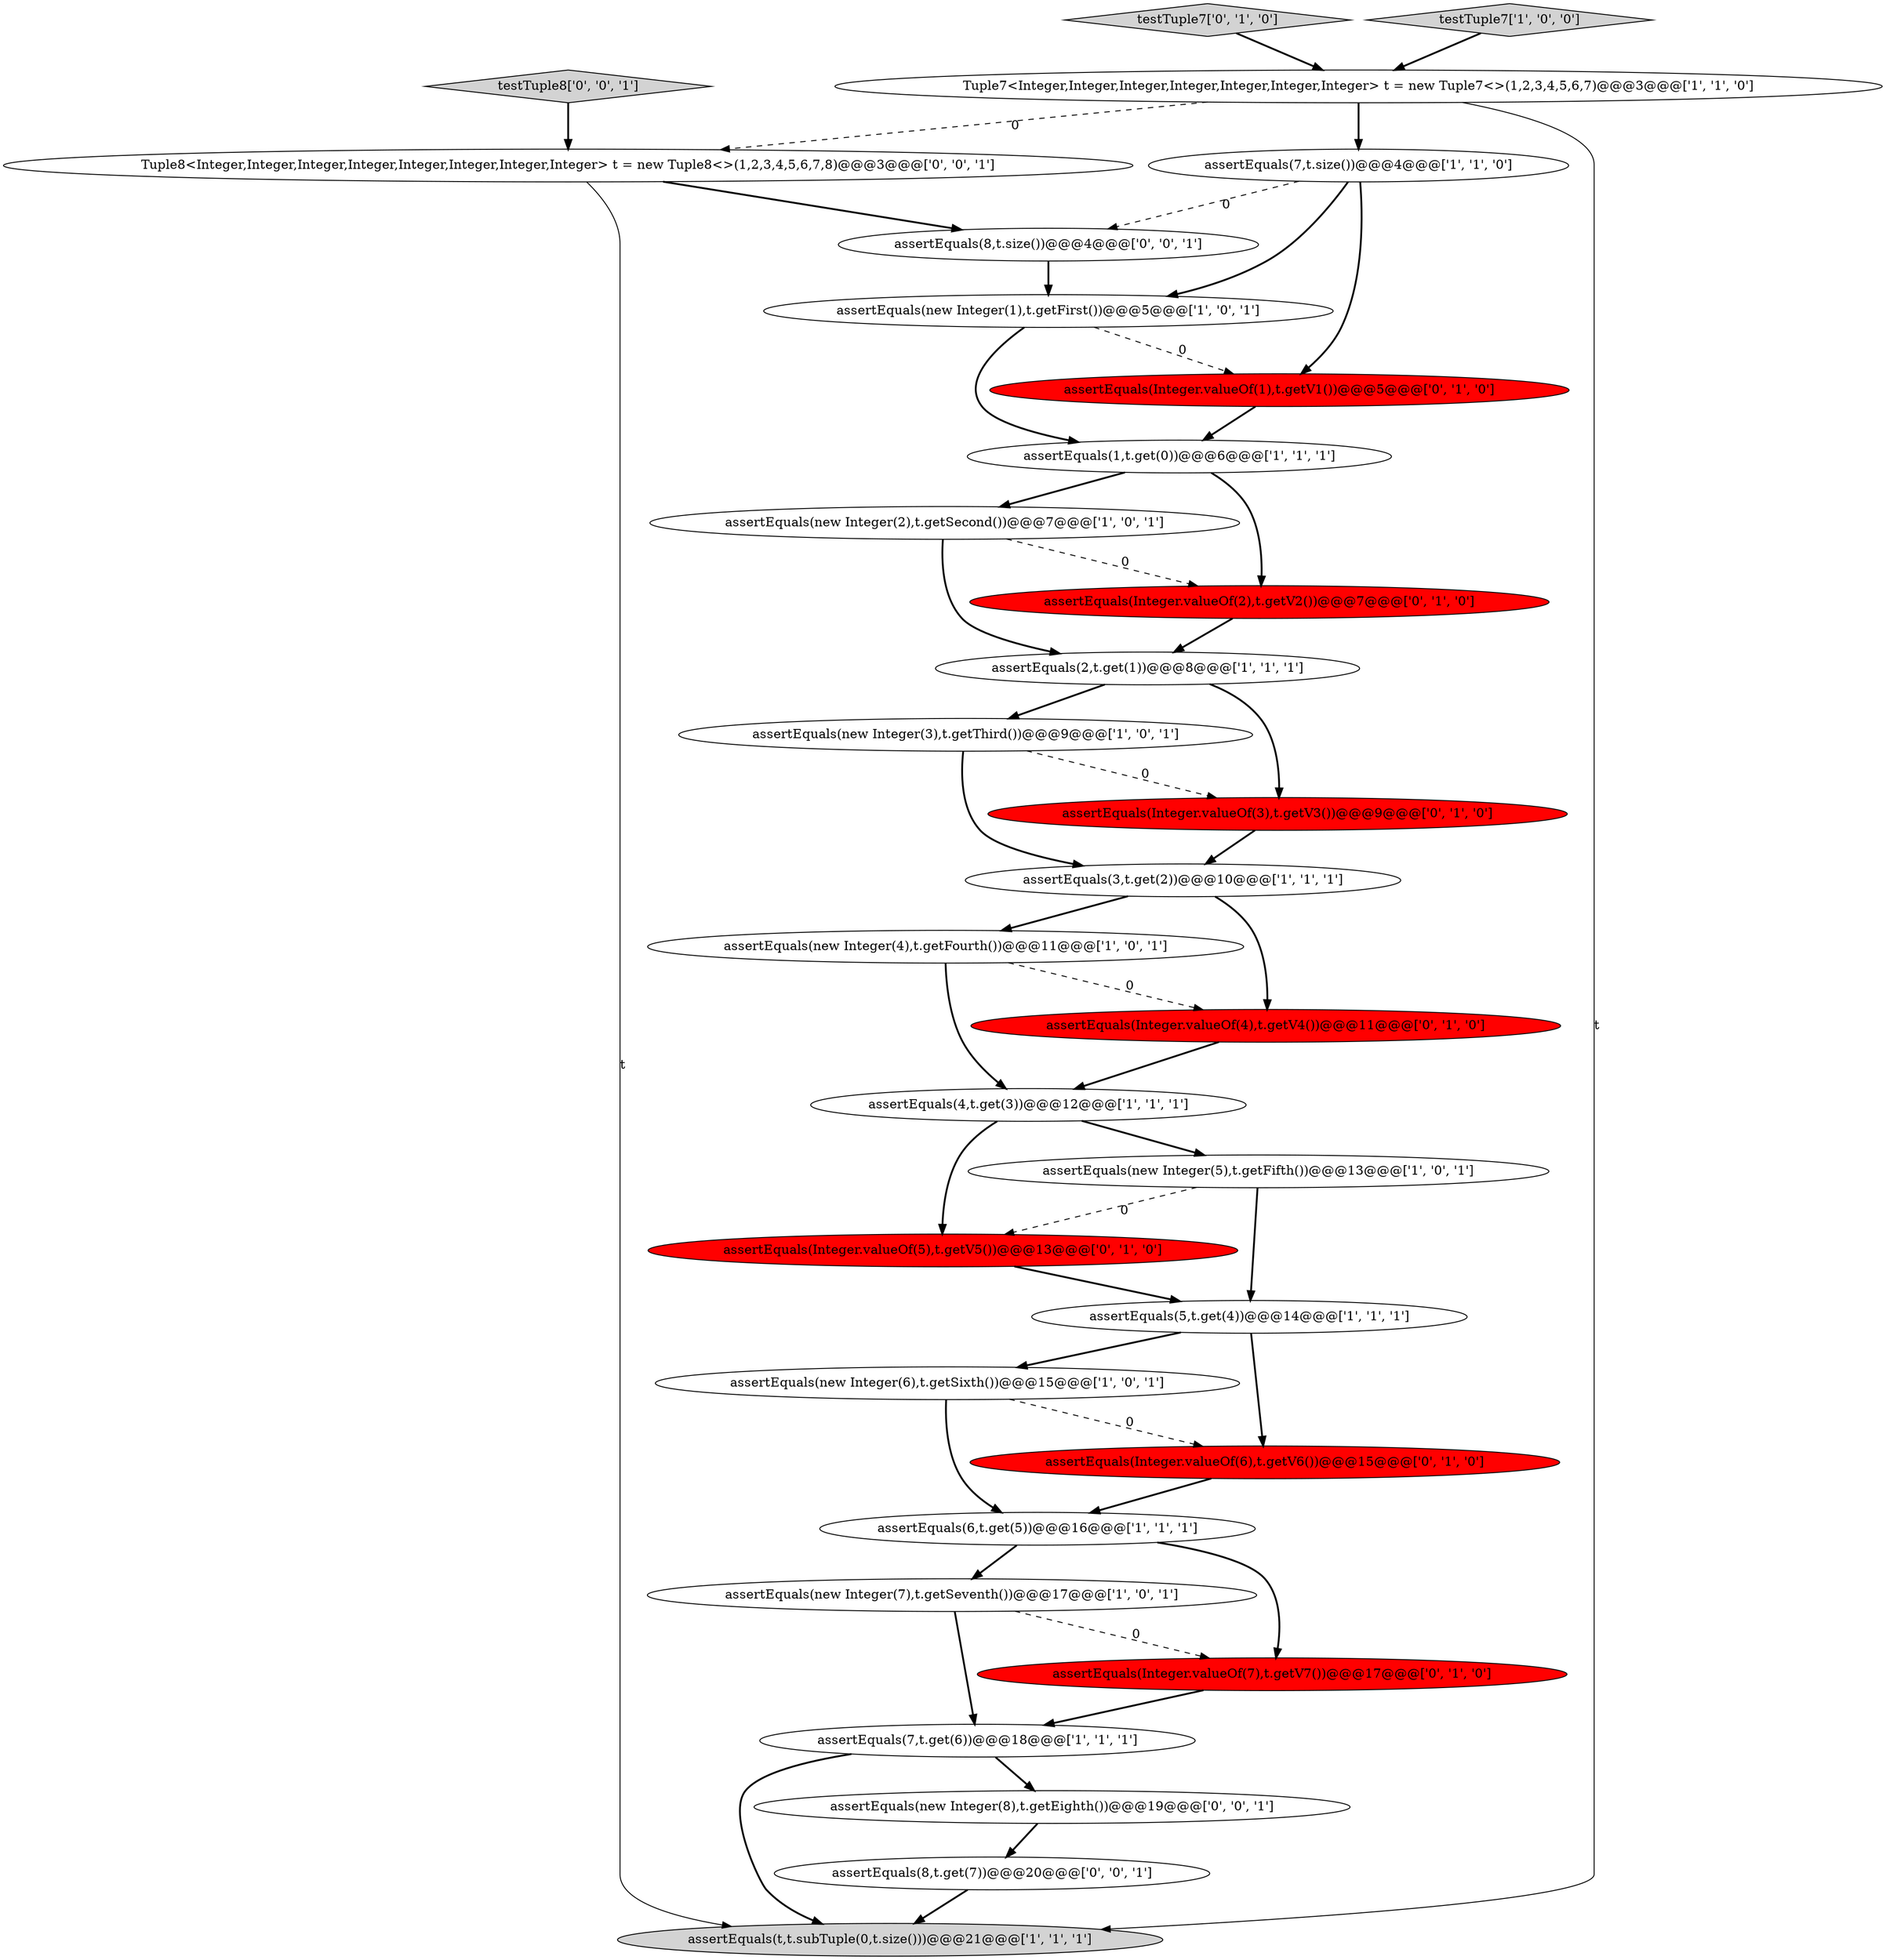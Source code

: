 digraph {
2 [style = filled, label = "assertEquals(6,t.get(5))@@@16@@@['1', '1', '1']", fillcolor = white, shape = ellipse image = "AAA0AAABBB1BBB"];
4 [style = filled, label = "Tuple7<Integer,Integer,Integer,Integer,Integer,Integer,Integer> t = new Tuple7<>(1,2,3,4,5,6,7)@@@3@@@['1', '1', '0']", fillcolor = white, shape = ellipse image = "AAA0AAABBB1BBB"];
13 [style = filled, label = "assertEquals(4,t.get(3))@@@12@@@['1', '1', '1']", fillcolor = white, shape = ellipse image = "AAA0AAABBB1BBB"];
0 [style = filled, label = "assertEquals(new Integer(7),t.getSeventh())@@@17@@@['1', '0', '1']", fillcolor = white, shape = ellipse image = "AAA0AAABBB1BBB"];
24 [style = filled, label = "assertEquals(Integer.valueOf(6),t.getV6())@@@15@@@['0', '1', '0']", fillcolor = red, shape = ellipse image = "AAA1AAABBB2BBB"];
21 [style = filled, label = "assertEquals(Integer.valueOf(5),t.getV5())@@@13@@@['0', '1', '0']", fillcolor = red, shape = ellipse image = "AAA1AAABBB2BBB"];
28 [style = filled, label = "assertEquals(8,t.get(7))@@@20@@@['0', '0', '1']", fillcolor = white, shape = ellipse image = "AAA0AAABBB3BBB"];
29 [style = filled, label = "testTuple8['0', '0', '1']", fillcolor = lightgray, shape = diamond image = "AAA0AAABBB3BBB"];
8 [style = filled, label = "assertEquals(new Integer(1),t.getFirst())@@@5@@@['1', '0', '1']", fillcolor = white, shape = ellipse image = "AAA0AAABBB1BBB"];
18 [style = filled, label = "assertEquals(Integer.valueOf(2),t.getV2())@@@7@@@['0', '1', '0']", fillcolor = red, shape = ellipse image = "AAA1AAABBB2BBB"];
19 [style = filled, label = "testTuple7['0', '1', '0']", fillcolor = lightgray, shape = diamond image = "AAA0AAABBB2BBB"];
15 [style = filled, label = "assertEquals(new Integer(3),t.getThird())@@@9@@@['1', '0', '1']", fillcolor = white, shape = ellipse image = "AAA0AAABBB1BBB"];
27 [style = filled, label = "assertEquals(8,t.size())@@@4@@@['0', '0', '1']", fillcolor = white, shape = ellipse image = "AAA0AAABBB3BBB"];
23 [style = filled, label = "assertEquals(Integer.valueOf(1),t.getV1())@@@5@@@['0', '1', '0']", fillcolor = red, shape = ellipse image = "AAA1AAABBB2BBB"];
9 [style = filled, label = "assertEquals(new Integer(2),t.getSecond())@@@7@@@['1', '0', '1']", fillcolor = white, shape = ellipse image = "AAA0AAABBB1BBB"];
25 [style = filled, label = "assertEquals(Integer.valueOf(7),t.getV7())@@@17@@@['0', '1', '0']", fillcolor = red, shape = ellipse image = "AAA1AAABBB2BBB"];
26 [style = filled, label = "assertEquals(new Integer(8),t.getEighth())@@@19@@@['0', '0', '1']", fillcolor = white, shape = ellipse image = "AAA0AAABBB3BBB"];
5 [style = filled, label = "assertEquals(2,t.get(1))@@@8@@@['1', '1', '1']", fillcolor = white, shape = ellipse image = "AAA0AAABBB1BBB"];
12 [style = filled, label = "assertEquals(new Integer(4),t.getFourth())@@@11@@@['1', '0', '1']", fillcolor = white, shape = ellipse image = "AAA0AAABBB1BBB"];
16 [style = filled, label = "testTuple7['1', '0', '0']", fillcolor = lightgray, shape = diamond image = "AAA0AAABBB1BBB"];
20 [style = filled, label = "assertEquals(Integer.valueOf(3),t.getV3())@@@9@@@['0', '1', '0']", fillcolor = red, shape = ellipse image = "AAA1AAABBB2BBB"];
6 [style = filled, label = "assertEquals(new Integer(6),t.getSixth())@@@15@@@['1', '0', '1']", fillcolor = white, shape = ellipse image = "AAA0AAABBB1BBB"];
14 [style = filled, label = "assertEquals(7,t.size())@@@4@@@['1', '1', '0']", fillcolor = white, shape = ellipse image = "AAA0AAABBB1BBB"];
3 [style = filled, label = "assertEquals(t,t.subTuple(0,t.size()))@@@21@@@['1', '1', '1']", fillcolor = lightgray, shape = ellipse image = "AAA0AAABBB1BBB"];
30 [style = filled, label = "Tuple8<Integer,Integer,Integer,Integer,Integer,Integer,Integer,Integer> t = new Tuple8<>(1,2,3,4,5,6,7,8)@@@3@@@['0', '0', '1']", fillcolor = white, shape = ellipse image = "AAA0AAABBB3BBB"];
22 [style = filled, label = "assertEquals(Integer.valueOf(4),t.getV4())@@@11@@@['0', '1', '0']", fillcolor = red, shape = ellipse image = "AAA1AAABBB2BBB"];
11 [style = filled, label = "assertEquals(new Integer(5),t.getFifth())@@@13@@@['1', '0', '1']", fillcolor = white, shape = ellipse image = "AAA0AAABBB1BBB"];
1 [style = filled, label = "assertEquals(7,t.get(6))@@@18@@@['1', '1', '1']", fillcolor = white, shape = ellipse image = "AAA0AAABBB1BBB"];
10 [style = filled, label = "assertEquals(5,t.get(4))@@@14@@@['1', '1', '1']", fillcolor = white, shape = ellipse image = "AAA0AAABBB1BBB"];
7 [style = filled, label = "assertEquals(1,t.get(0))@@@6@@@['1', '1', '1']", fillcolor = white, shape = ellipse image = "AAA0AAABBB1BBB"];
17 [style = filled, label = "assertEquals(3,t.get(2))@@@10@@@['1', '1', '1']", fillcolor = white, shape = ellipse image = "AAA0AAABBB1BBB"];
21->10 [style = bold, label=""];
4->14 [style = bold, label=""];
15->20 [style = dashed, label="0"];
20->17 [style = bold, label=""];
25->1 [style = bold, label=""];
24->2 [style = bold, label=""];
5->20 [style = bold, label=""];
29->30 [style = bold, label=""];
10->24 [style = bold, label=""];
9->18 [style = dashed, label="0"];
30->27 [style = bold, label=""];
1->3 [style = bold, label=""];
4->30 [style = dashed, label="0"];
5->15 [style = bold, label=""];
30->3 [style = solid, label="t"];
17->22 [style = bold, label=""];
1->26 [style = bold, label=""];
14->27 [style = dashed, label="0"];
13->11 [style = bold, label=""];
10->6 [style = bold, label=""];
8->7 [style = bold, label=""];
6->2 [style = bold, label=""];
7->9 [style = bold, label=""];
12->13 [style = bold, label=""];
15->17 [style = bold, label=""];
17->12 [style = bold, label=""];
2->0 [style = bold, label=""];
4->3 [style = solid, label="t"];
0->25 [style = dashed, label="0"];
14->23 [style = bold, label=""];
11->10 [style = bold, label=""];
6->24 [style = dashed, label="0"];
0->1 [style = bold, label=""];
18->5 [style = bold, label=""];
12->22 [style = dashed, label="0"];
9->5 [style = bold, label=""];
7->18 [style = bold, label=""];
14->8 [style = bold, label=""];
23->7 [style = bold, label=""];
19->4 [style = bold, label=""];
26->28 [style = bold, label=""];
28->3 [style = bold, label=""];
16->4 [style = bold, label=""];
13->21 [style = bold, label=""];
2->25 [style = bold, label=""];
27->8 [style = bold, label=""];
22->13 [style = bold, label=""];
8->23 [style = dashed, label="0"];
11->21 [style = dashed, label="0"];
}
